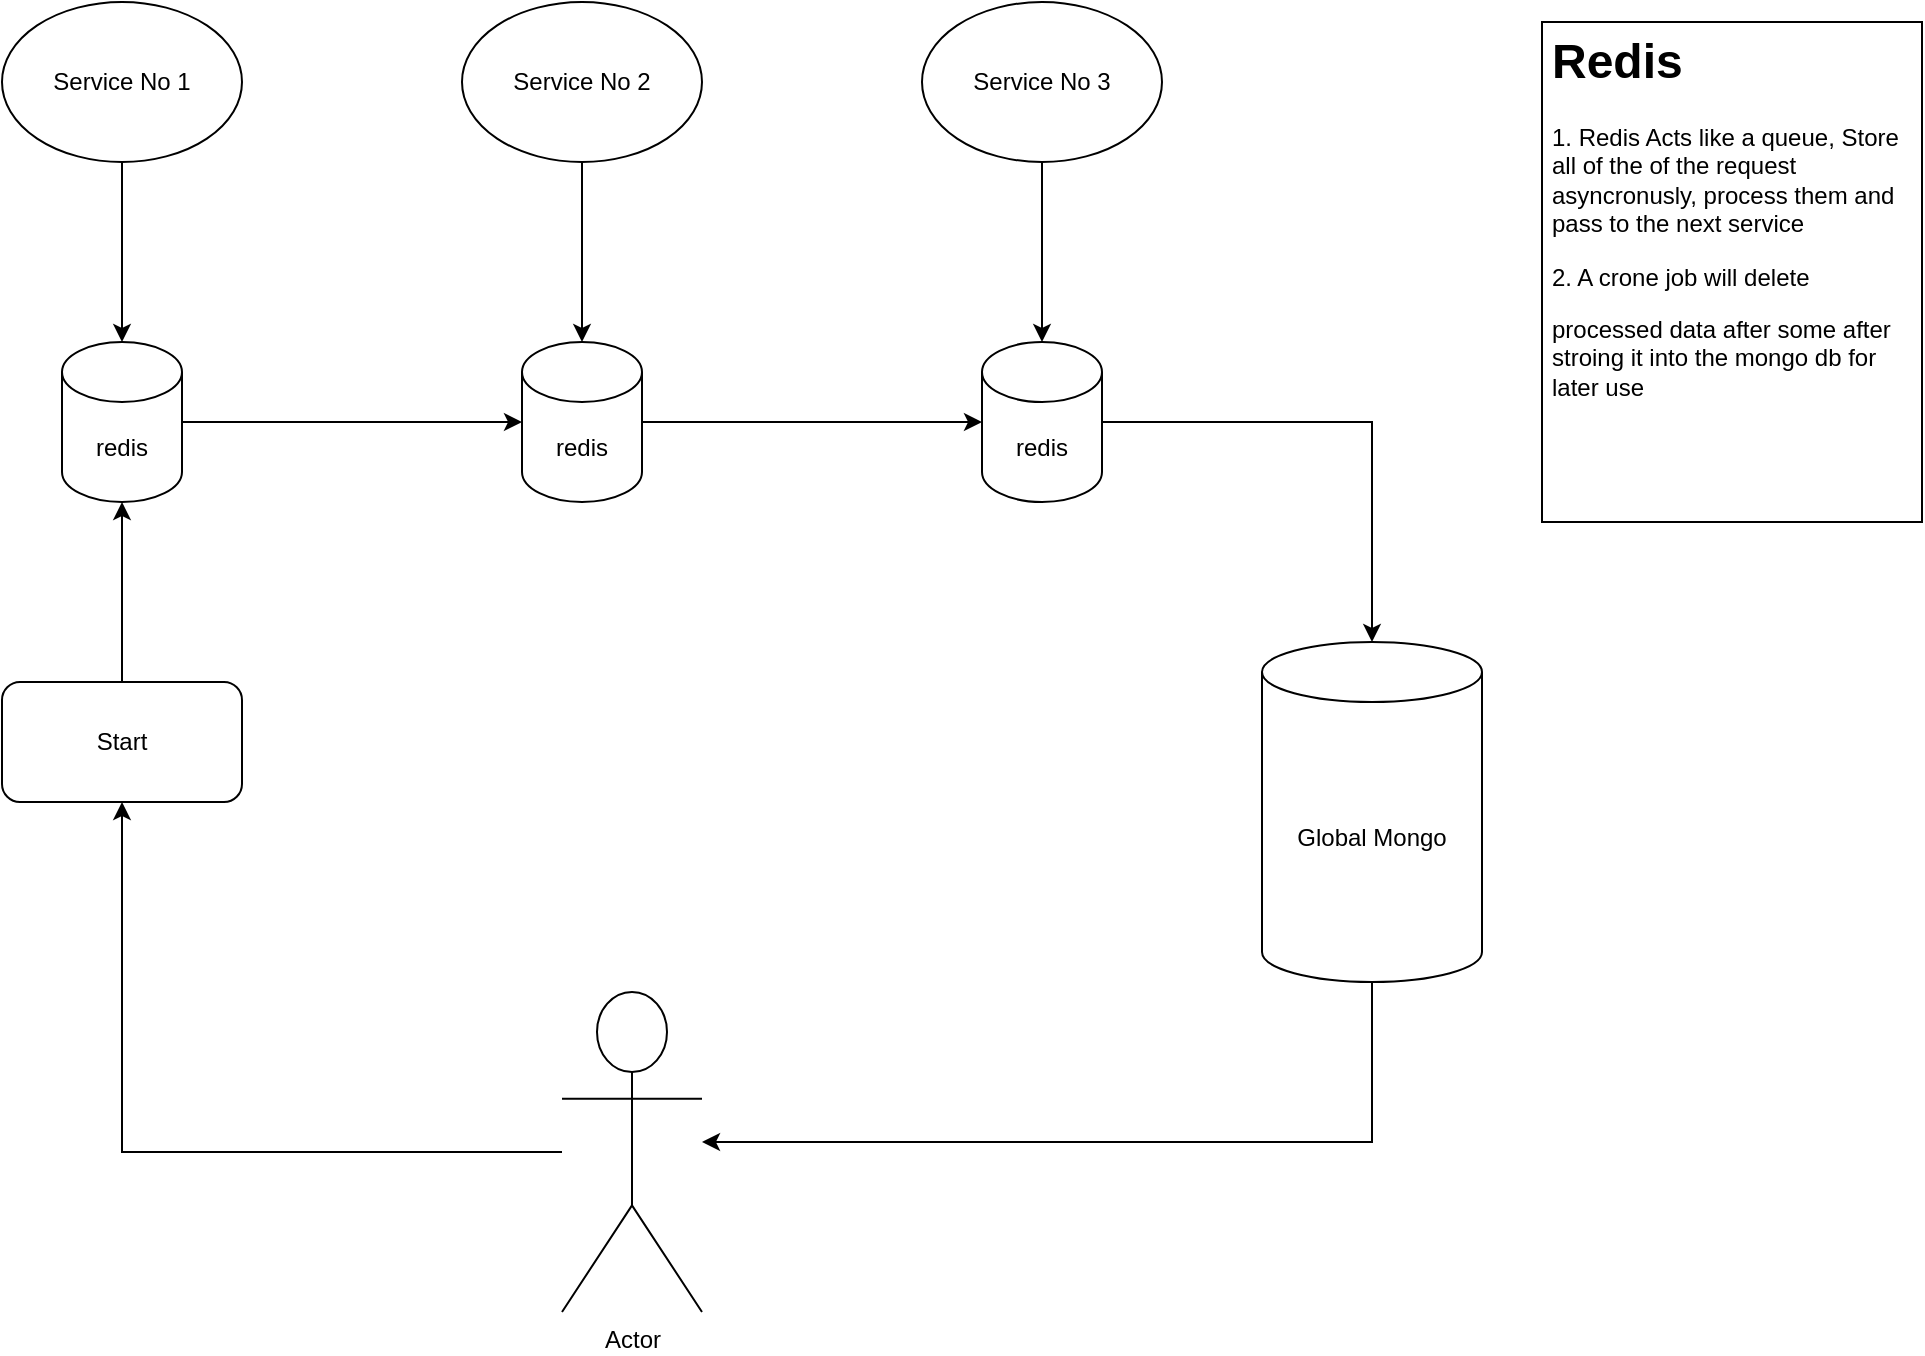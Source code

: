 <mxfile version="16.5.3" type="github">
  <diagram id="vABhgpkjcpLw2Uvn5AqJ" name="Page-1">
    <mxGraphModel dx="946" dy="589" grid="1" gridSize="10" guides="1" tooltips="1" connect="1" arrows="1" fold="1" page="1" pageScale="1" pageWidth="827" pageHeight="1169" math="0" shadow="0">
      <root>
        <mxCell id="0" />
        <mxCell id="1" parent="0" />
        <mxCell id="nYFXDmkb_H0RL_jhprqa-7" style="edgeStyle=orthogonalEdgeStyle;rounded=0;orthogonalLoop=1;jettySize=auto;html=1;entryX=0.5;entryY=0;entryDx=0;entryDy=0;entryPerimeter=0;" edge="1" parent="1" source="nYFXDmkb_H0RL_jhprqa-1" target="nYFXDmkb_H0RL_jhprqa-4">
          <mxGeometry relative="1" as="geometry" />
        </mxCell>
        <mxCell id="nYFXDmkb_H0RL_jhprqa-1" value="Service No 1" style="ellipse;whiteSpace=wrap;html=1;" vertex="1" parent="1">
          <mxGeometry x="80" y="90" width="120" height="80" as="geometry" />
        </mxCell>
        <mxCell id="nYFXDmkb_H0RL_jhprqa-8" style="edgeStyle=orthogonalEdgeStyle;rounded=0;orthogonalLoop=1;jettySize=auto;html=1;entryX=0.5;entryY=0;entryDx=0;entryDy=0;entryPerimeter=0;" edge="1" parent="1" source="nYFXDmkb_H0RL_jhprqa-2" target="nYFXDmkb_H0RL_jhprqa-5">
          <mxGeometry relative="1" as="geometry" />
        </mxCell>
        <mxCell id="nYFXDmkb_H0RL_jhprqa-2" value="Service No 2" style="ellipse;whiteSpace=wrap;html=1;" vertex="1" parent="1">
          <mxGeometry x="310" y="90" width="120" height="80" as="geometry" />
        </mxCell>
        <mxCell id="nYFXDmkb_H0RL_jhprqa-9" style="edgeStyle=orthogonalEdgeStyle;rounded=0;orthogonalLoop=1;jettySize=auto;html=1;" edge="1" parent="1" source="nYFXDmkb_H0RL_jhprqa-3" target="nYFXDmkb_H0RL_jhprqa-6">
          <mxGeometry relative="1" as="geometry" />
        </mxCell>
        <mxCell id="nYFXDmkb_H0RL_jhprqa-3" value="Service No 3&lt;br&gt;" style="ellipse;whiteSpace=wrap;html=1;" vertex="1" parent="1">
          <mxGeometry x="540" y="90" width="120" height="80" as="geometry" />
        </mxCell>
        <mxCell id="nYFXDmkb_H0RL_jhprqa-18" style="edgeStyle=orthogonalEdgeStyle;rounded=0;orthogonalLoop=1;jettySize=auto;html=1;entryX=0;entryY=0.5;entryDx=0;entryDy=0;entryPerimeter=0;" edge="1" parent="1" source="nYFXDmkb_H0RL_jhprqa-4" target="nYFXDmkb_H0RL_jhprqa-5">
          <mxGeometry relative="1" as="geometry" />
        </mxCell>
        <mxCell id="nYFXDmkb_H0RL_jhprqa-4" value="redis" style="shape=cylinder3;whiteSpace=wrap;html=1;boundedLbl=1;backgroundOutline=1;size=15;" vertex="1" parent="1">
          <mxGeometry x="110" y="260" width="60" height="80" as="geometry" />
        </mxCell>
        <mxCell id="nYFXDmkb_H0RL_jhprqa-19" style="edgeStyle=orthogonalEdgeStyle;rounded=0;orthogonalLoop=1;jettySize=auto;html=1;" edge="1" parent="1" source="nYFXDmkb_H0RL_jhprqa-5" target="nYFXDmkb_H0RL_jhprqa-6">
          <mxGeometry relative="1" as="geometry" />
        </mxCell>
        <mxCell id="nYFXDmkb_H0RL_jhprqa-5" value="redis" style="shape=cylinder3;whiteSpace=wrap;html=1;boundedLbl=1;backgroundOutline=1;size=15;" vertex="1" parent="1">
          <mxGeometry x="340" y="260" width="60" height="80" as="geometry" />
        </mxCell>
        <mxCell id="nYFXDmkb_H0RL_jhprqa-21" style="edgeStyle=orthogonalEdgeStyle;rounded=0;orthogonalLoop=1;jettySize=auto;html=1;" edge="1" parent="1" source="nYFXDmkb_H0RL_jhprqa-6" target="nYFXDmkb_H0RL_jhprqa-20">
          <mxGeometry relative="1" as="geometry" />
        </mxCell>
        <mxCell id="nYFXDmkb_H0RL_jhprqa-6" value="redis" style="shape=cylinder3;whiteSpace=wrap;html=1;boundedLbl=1;backgroundOutline=1;size=15;" vertex="1" parent="1">
          <mxGeometry x="570" y="260" width="60" height="80" as="geometry" />
        </mxCell>
        <mxCell id="nYFXDmkb_H0RL_jhprqa-16" style="edgeStyle=orthogonalEdgeStyle;rounded=0;orthogonalLoop=1;jettySize=auto;html=1;entryX=0.5;entryY=1;entryDx=0;entryDy=0;" edge="1" parent="1" source="nYFXDmkb_H0RL_jhprqa-14" target="nYFXDmkb_H0RL_jhprqa-15">
          <mxGeometry relative="1" as="geometry" />
        </mxCell>
        <mxCell id="nYFXDmkb_H0RL_jhprqa-14" value="Actor" style="shape=umlActor;verticalLabelPosition=bottom;verticalAlign=top;html=1;outlineConnect=0;" vertex="1" parent="1">
          <mxGeometry x="360" y="585" width="70" height="160" as="geometry" />
        </mxCell>
        <mxCell id="nYFXDmkb_H0RL_jhprqa-17" style="edgeStyle=orthogonalEdgeStyle;rounded=0;orthogonalLoop=1;jettySize=auto;html=1;" edge="1" parent="1" source="nYFXDmkb_H0RL_jhprqa-15" target="nYFXDmkb_H0RL_jhprqa-4">
          <mxGeometry relative="1" as="geometry" />
        </mxCell>
        <mxCell id="nYFXDmkb_H0RL_jhprqa-15" value="Start" style="rounded=1;whiteSpace=wrap;html=1;" vertex="1" parent="1">
          <mxGeometry x="80" y="430" width="120" height="60" as="geometry" />
        </mxCell>
        <mxCell id="nYFXDmkb_H0RL_jhprqa-22" style="edgeStyle=orthogonalEdgeStyle;rounded=0;orthogonalLoop=1;jettySize=auto;html=1;" edge="1" parent="1" source="nYFXDmkb_H0RL_jhprqa-20" target="nYFXDmkb_H0RL_jhprqa-14">
          <mxGeometry relative="1" as="geometry">
            <Array as="points">
              <mxPoint x="765" y="660" />
            </Array>
          </mxGeometry>
        </mxCell>
        <mxCell id="nYFXDmkb_H0RL_jhprqa-20" value="Global Mongo" style="shape=cylinder3;whiteSpace=wrap;html=1;boundedLbl=1;backgroundOutline=1;size=15;" vertex="1" parent="1">
          <mxGeometry x="710" y="410" width="110" height="170" as="geometry" />
        </mxCell>
        <mxCell id="nYFXDmkb_H0RL_jhprqa-23" value="&lt;h1&gt;Redis&lt;/h1&gt;&lt;p&gt;1. Redis Acts like a queue, Store all of the of the request asyncronusly, process them and pass to the next service&lt;/p&gt;&lt;p&gt;2. A crone job will delete&lt;/p&gt;processed&amp;nbsp;&lt;span&gt;data after some after stroing it into the mongo db for later use&lt;/span&gt;&lt;br&gt;&lt;p&gt;&lt;br&gt;&lt;/p&gt;" style="text;html=1;strokeColor=default;fillColor=default;spacing=5;spacingTop=-20;whiteSpace=wrap;overflow=hidden;rounded=0;" vertex="1" parent="1">
          <mxGeometry x="850" y="100" width="190" height="250" as="geometry" />
        </mxCell>
      </root>
    </mxGraphModel>
  </diagram>
</mxfile>
